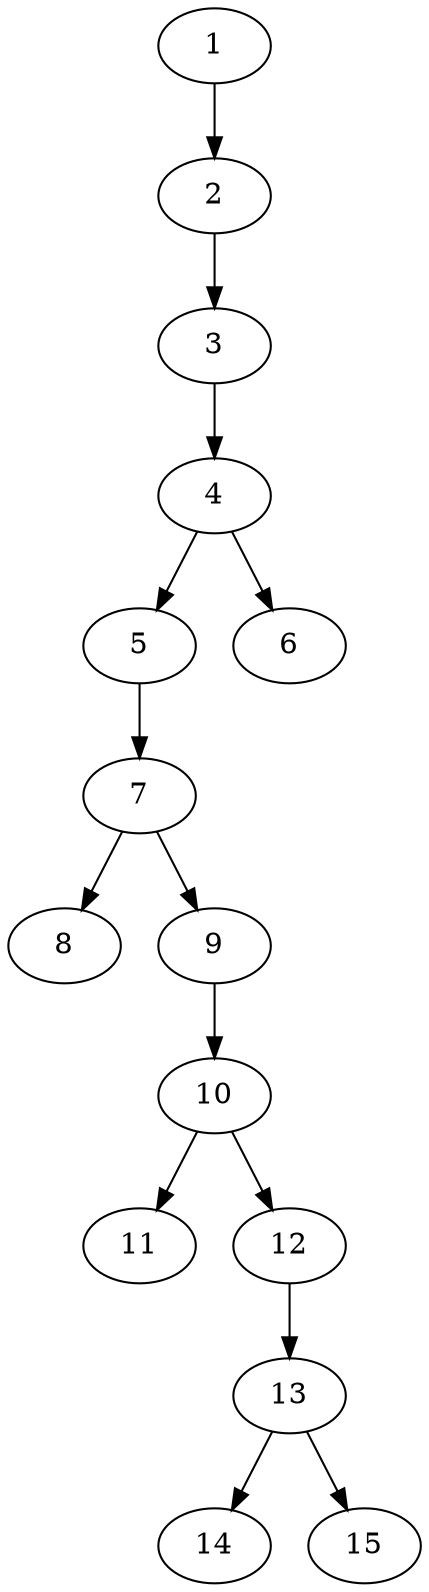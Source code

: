 // DAG (tier=1-easy, mode=compute, n=15, ccr=0.269, fat=0.351, density=0.293, regular=0.755, jump=0.088, mindata=262144, maxdata=2097152)
// DAG automatically generated by daggen at Sun Aug 24 16:33:32 2025
// /home/ermia/Project/Environments/daggen/bin/daggen --dot --ccr 0.269 --fat 0.351 --regular 0.755 --density 0.293 --jump 0.088 --mindata 262144 --maxdata 2097152 -n 15 
digraph G {
  1 [size="14420498178224418", alpha="0.16", expect_size="7210249089112209"]
  1 -> 2 [size ="13593982533632"]
  2 [size="583405267744456704", alpha="0.19", expect_size="291702633872228352"]
  2 -> 3 [size ="5585604968448"]
  3 [size="405802540710494208", alpha="0.10", expect_size="202901270355247104"]
  3 -> 4 [size ="4384968671232"]
  4 [size="248079197570923", alpha="0.01", expect_size="124039598785461"]
  4 -> 5 [size ="7811681484800"]
  4 -> 6 [size ="7811681484800"]
  5 [size="1553415680487849984", alpha="0.09", expect_size="776707840243924992"]
  5 -> 7 [size ="10730380197888"]
  6 [size="929348434786254848", alpha="0.17", expect_size="464674217393127424"]
  7 [size="3349356097827906", alpha="0.07", expect_size="1674678048913953"]
  7 -> 8 [size ="5544609841152"]
  7 -> 9 [size ="5544609841152"]
  8 [size="1255136396605742", alpha="0.07", expect_size="627568198302871"]
  9 [size="3202601680371474", alpha="0.10", expect_size="1601300840185737"]
  9 -> 10 [size ="3040065093632"]
  10 [size="5214689991975530", alpha="0.10", expect_size="2607344995987765"]
  10 -> 11 [size ="3555100459008"]
  10 -> 12 [size ="3555100459008"]
  11 [size="8837080817457954816", alpha="0.08", expect_size="4418540408728977408"]
  12 [size="372362794764169", alpha="0.03", expect_size="186181397382084"]
  12 -> 13 [size ="16795880652800"]
  13 [size="2337302235907620864", alpha="0.19", expect_size="1168651117953810432"]
  13 -> 14 [size ="14089640214528"]
  13 -> 15 [size ="14089640214528"]
  14 [size="744532365639999", alpha="0.02", expect_size="372266182819999"]
  15 [size="2408345604557111296", alpha="0.07", expect_size="1204172802278555648"]
}